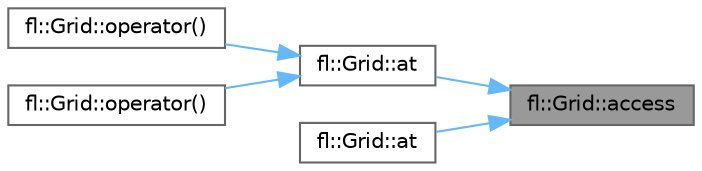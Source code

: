 digraph "fl::Grid::access"
{
 // INTERACTIVE_SVG=YES
 // LATEX_PDF_SIZE
  bgcolor="transparent";
  edge [fontname=Helvetica,fontsize=10,labelfontname=Helvetica,labelfontsize=10];
  node [fontname=Helvetica,fontsize=10,shape=box,height=0.2,width=0.4];
  rankdir="RL";
  Node1 [id="Node000001",label="fl::Grid::access",height=0.2,width=0.4,color="gray40", fillcolor="grey60", style="filled", fontcolor="black",tooltip=" "];
  Node1 -> Node2 [id="edge1_Node000001_Node000002",dir="back",color="steelblue1",style="solid",tooltip=" "];
  Node2 [id="Node000002",label="fl::Grid::at",height=0.2,width=0.4,color="grey40", fillcolor="white", style="filled",URL="$d1/db9/classfl_1_1_grid_a672a34da33b5747556a0302bc7ed8849.html#a672a34da33b5747556a0302bc7ed8849",tooltip=" "];
  Node2 -> Node3 [id="edge2_Node000002_Node000003",dir="back",color="steelblue1",style="solid",tooltip=" "];
  Node3 [id="Node000003",label="fl::Grid::operator()",height=0.2,width=0.4,color="grey40", fillcolor="white", style="filled",URL="$d1/db9/classfl_1_1_grid_a84fc94a7788548484a665533b9b0ee79.html#a84fc94a7788548484a665533b9b0ee79",tooltip=" "];
  Node2 -> Node4 [id="edge3_Node000002_Node000004",dir="back",color="steelblue1",style="solid",tooltip=" "];
  Node4 [id="Node000004",label="fl::Grid::operator()",height=0.2,width=0.4,color="grey40", fillcolor="white", style="filled",URL="$d1/db9/classfl_1_1_grid_aa2d8977675e29fd2bb8241632ef17498.html#aa2d8977675e29fd2bb8241632ef17498",tooltip=" "];
  Node1 -> Node5 [id="edge4_Node000001_Node000005",dir="back",color="steelblue1",style="solid",tooltip=" "];
  Node5 [id="Node000005",label="fl::Grid::at",height=0.2,width=0.4,color="grey40", fillcolor="white", style="filled",URL="$d1/db9/classfl_1_1_grid_a9e251df1cdec12dff2158c533963ec4e.html#a9e251df1cdec12dff2158c533963ec4e",tooltip=" "];
}
